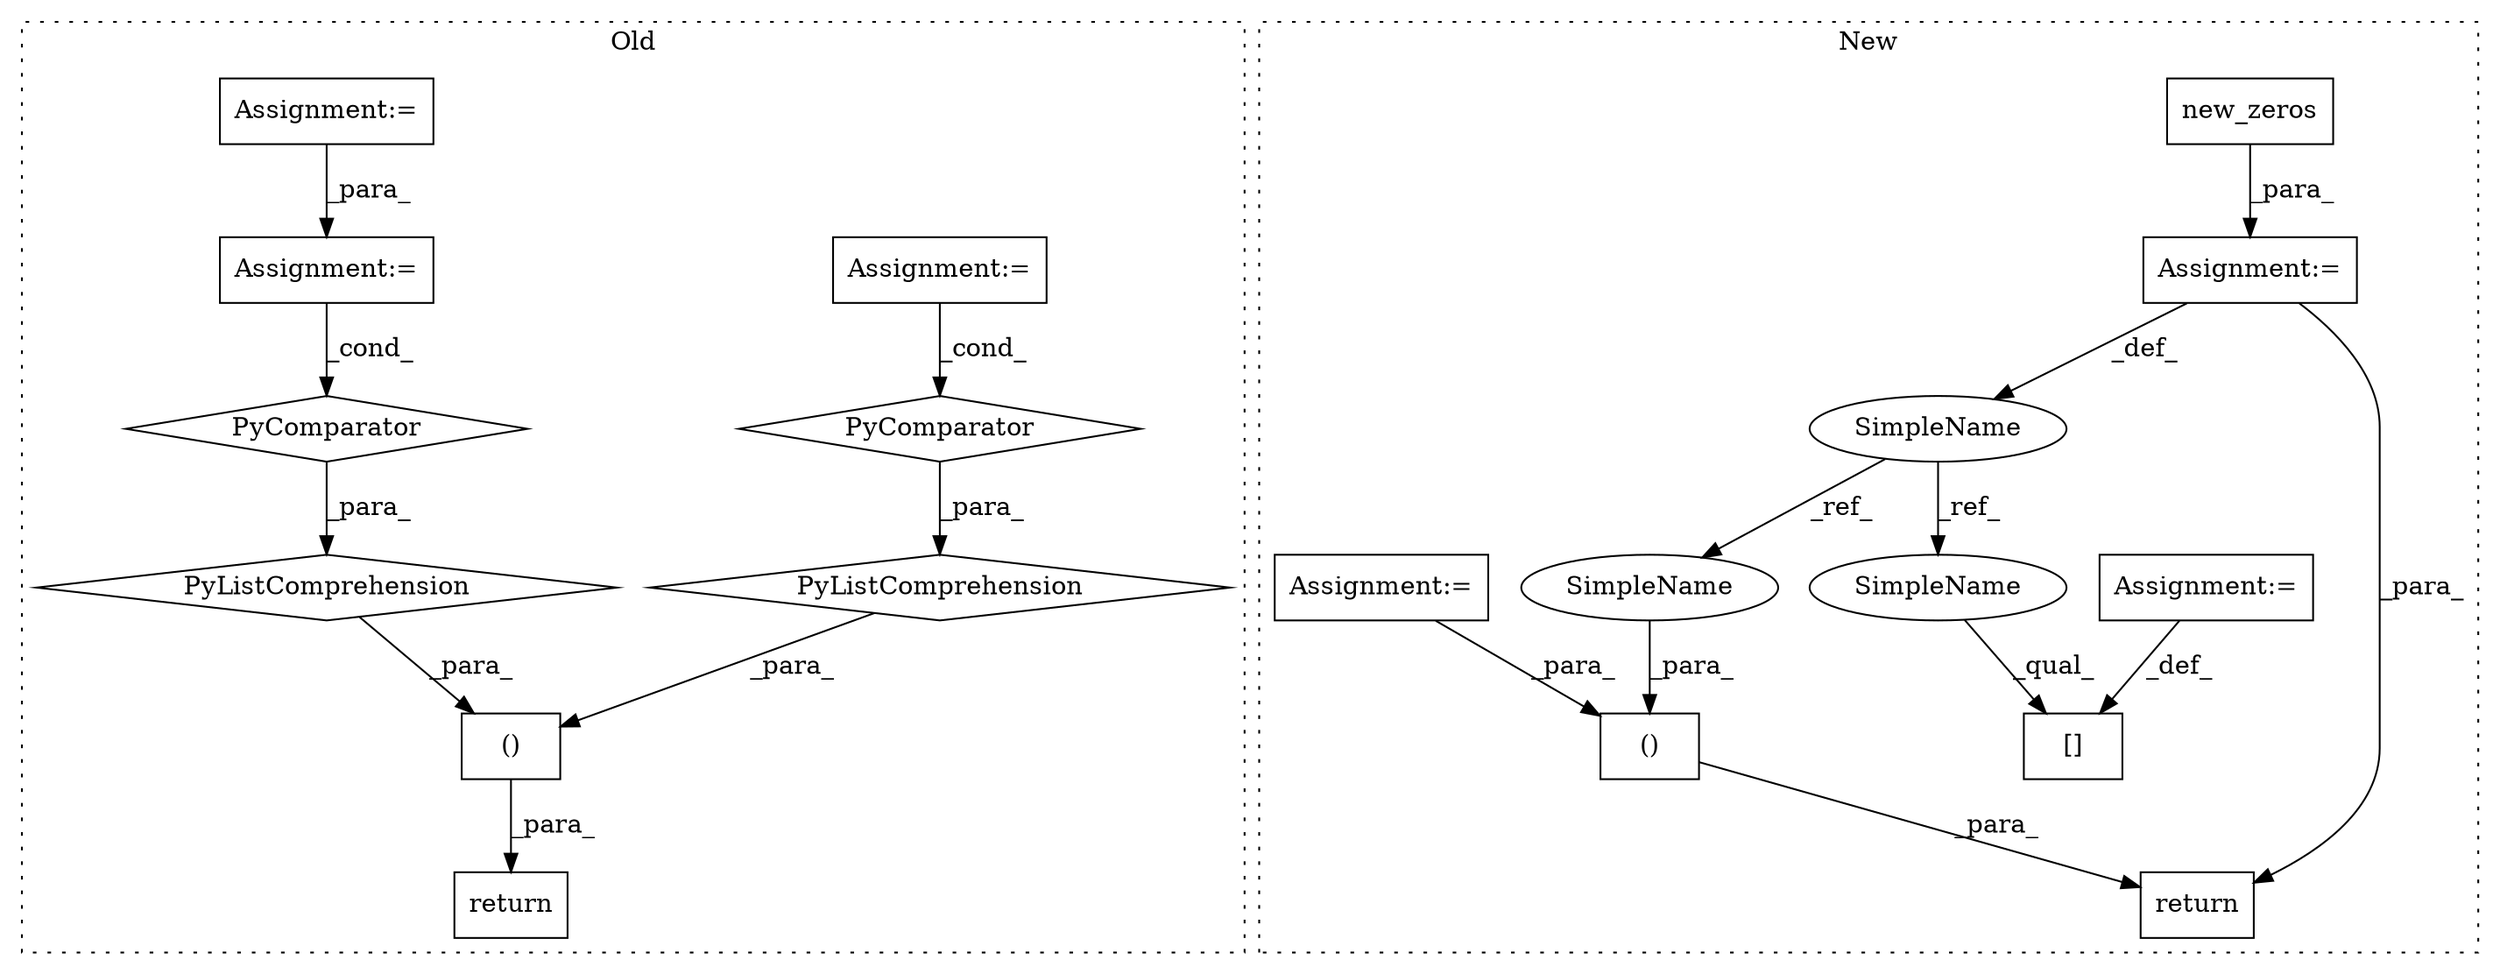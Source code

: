 digraph G {
subgraph cluster0 {
1 [label="PyListComprehension" a="109" s="7820" l="99" shape="diamond"];
4 [label="PyComparator" a="113" s="7892" l="19" shape="diamond"];
6 [label="Assignment:=" a="7" s="6429" l="1" shape="box"];
7 [label="()" a="106" s="7799" l="255" shape="box"];
10 [label="PyListComprehension" a="109" s="7950" l="107" shape="diamond"];
11 [label="PyComparator" a="113" s="8022" l="27" shape="diamond"];
14 [label="Assignment:=" a="7" s="6458" l="1" shape="box"];
15 [label="Assignment:=" a="7" s="8022" l="27" shape="box"];
17 [label="return" a="41" s="7787" l="12" shape="box"];
label = "Old";
style="dotted";
}
subgraph cluster1 {
2 [label="new_zeros" a="32" s="6499,6535" l="10,1" shape="box"];
3 [label="[]" a="2" s="7795,7852" l="21,2" shape="box"];
5 [label="Assignment:=" a="7" s="6489" l="1" shape="box"];
8 [label="()" a="106" s="7974" l="27" shape="box"];
9 [label="SimpleName" a="42" s="6478" l="11" shape="ellipse"];
12 [label="Assignment:=" a="7" s="6414" l="1" shape="box"];
13 [label="Assignment:=" a="7" s="7854" l="1" shape="box"];
16 [label="return" a="41" s="7962" l="12" shape="box"];
18 [label="SimpleName" a="42" s="7795" l="11" shape="ellipse"];
19 [label="SimpleName" a="42" s="7990" l="11" shape="ellipse"];
label = "New";
style="dotted";
}
1 -> 7 [label="_para_"];
2 -> 5 [label="_para_"];
4 -> 1 [label="_para_"];
5 -> 16 [label="_para_"];
5 -> 9 [label="_def_"];
6 -> 4 [label="_cond_"];
7 -> 17 [label="_para_"];
8 -> 16 [label="_para_"];
9 -> 18 [label="_ref_"];
9 -> 19 [label="_ref_"];
10 -> 7 [label="_para_"];
11 -> 10 [label="_para_"];
12 -> 8 [label="_para_"];
13 -> 3 [label="_def_"];
14 -> 15 [label="_para_"];
15 -> 11 [label="_cond_"];
18 -> 3 [label="_qual_"];
19 -> 8 [label="_para_"];
}